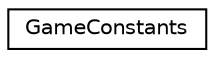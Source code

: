 digraph "Graphical Class Hierarchy"
{
  edge [fontname="Helvetica",fontsize="10",labelfontname="Helvetica",labelfontsize="10"];
  node [fontname="Helvetica",fontsize="10",shape=record];
  rankdir="LR";
  Node0 [label="GameConstants",height=0.2,width=0.4,color="black", fillcolor="white", style="filled",URL="$class_game_constants.html",tooltip="This classe provides some game configuration constants and texts. "];
}
